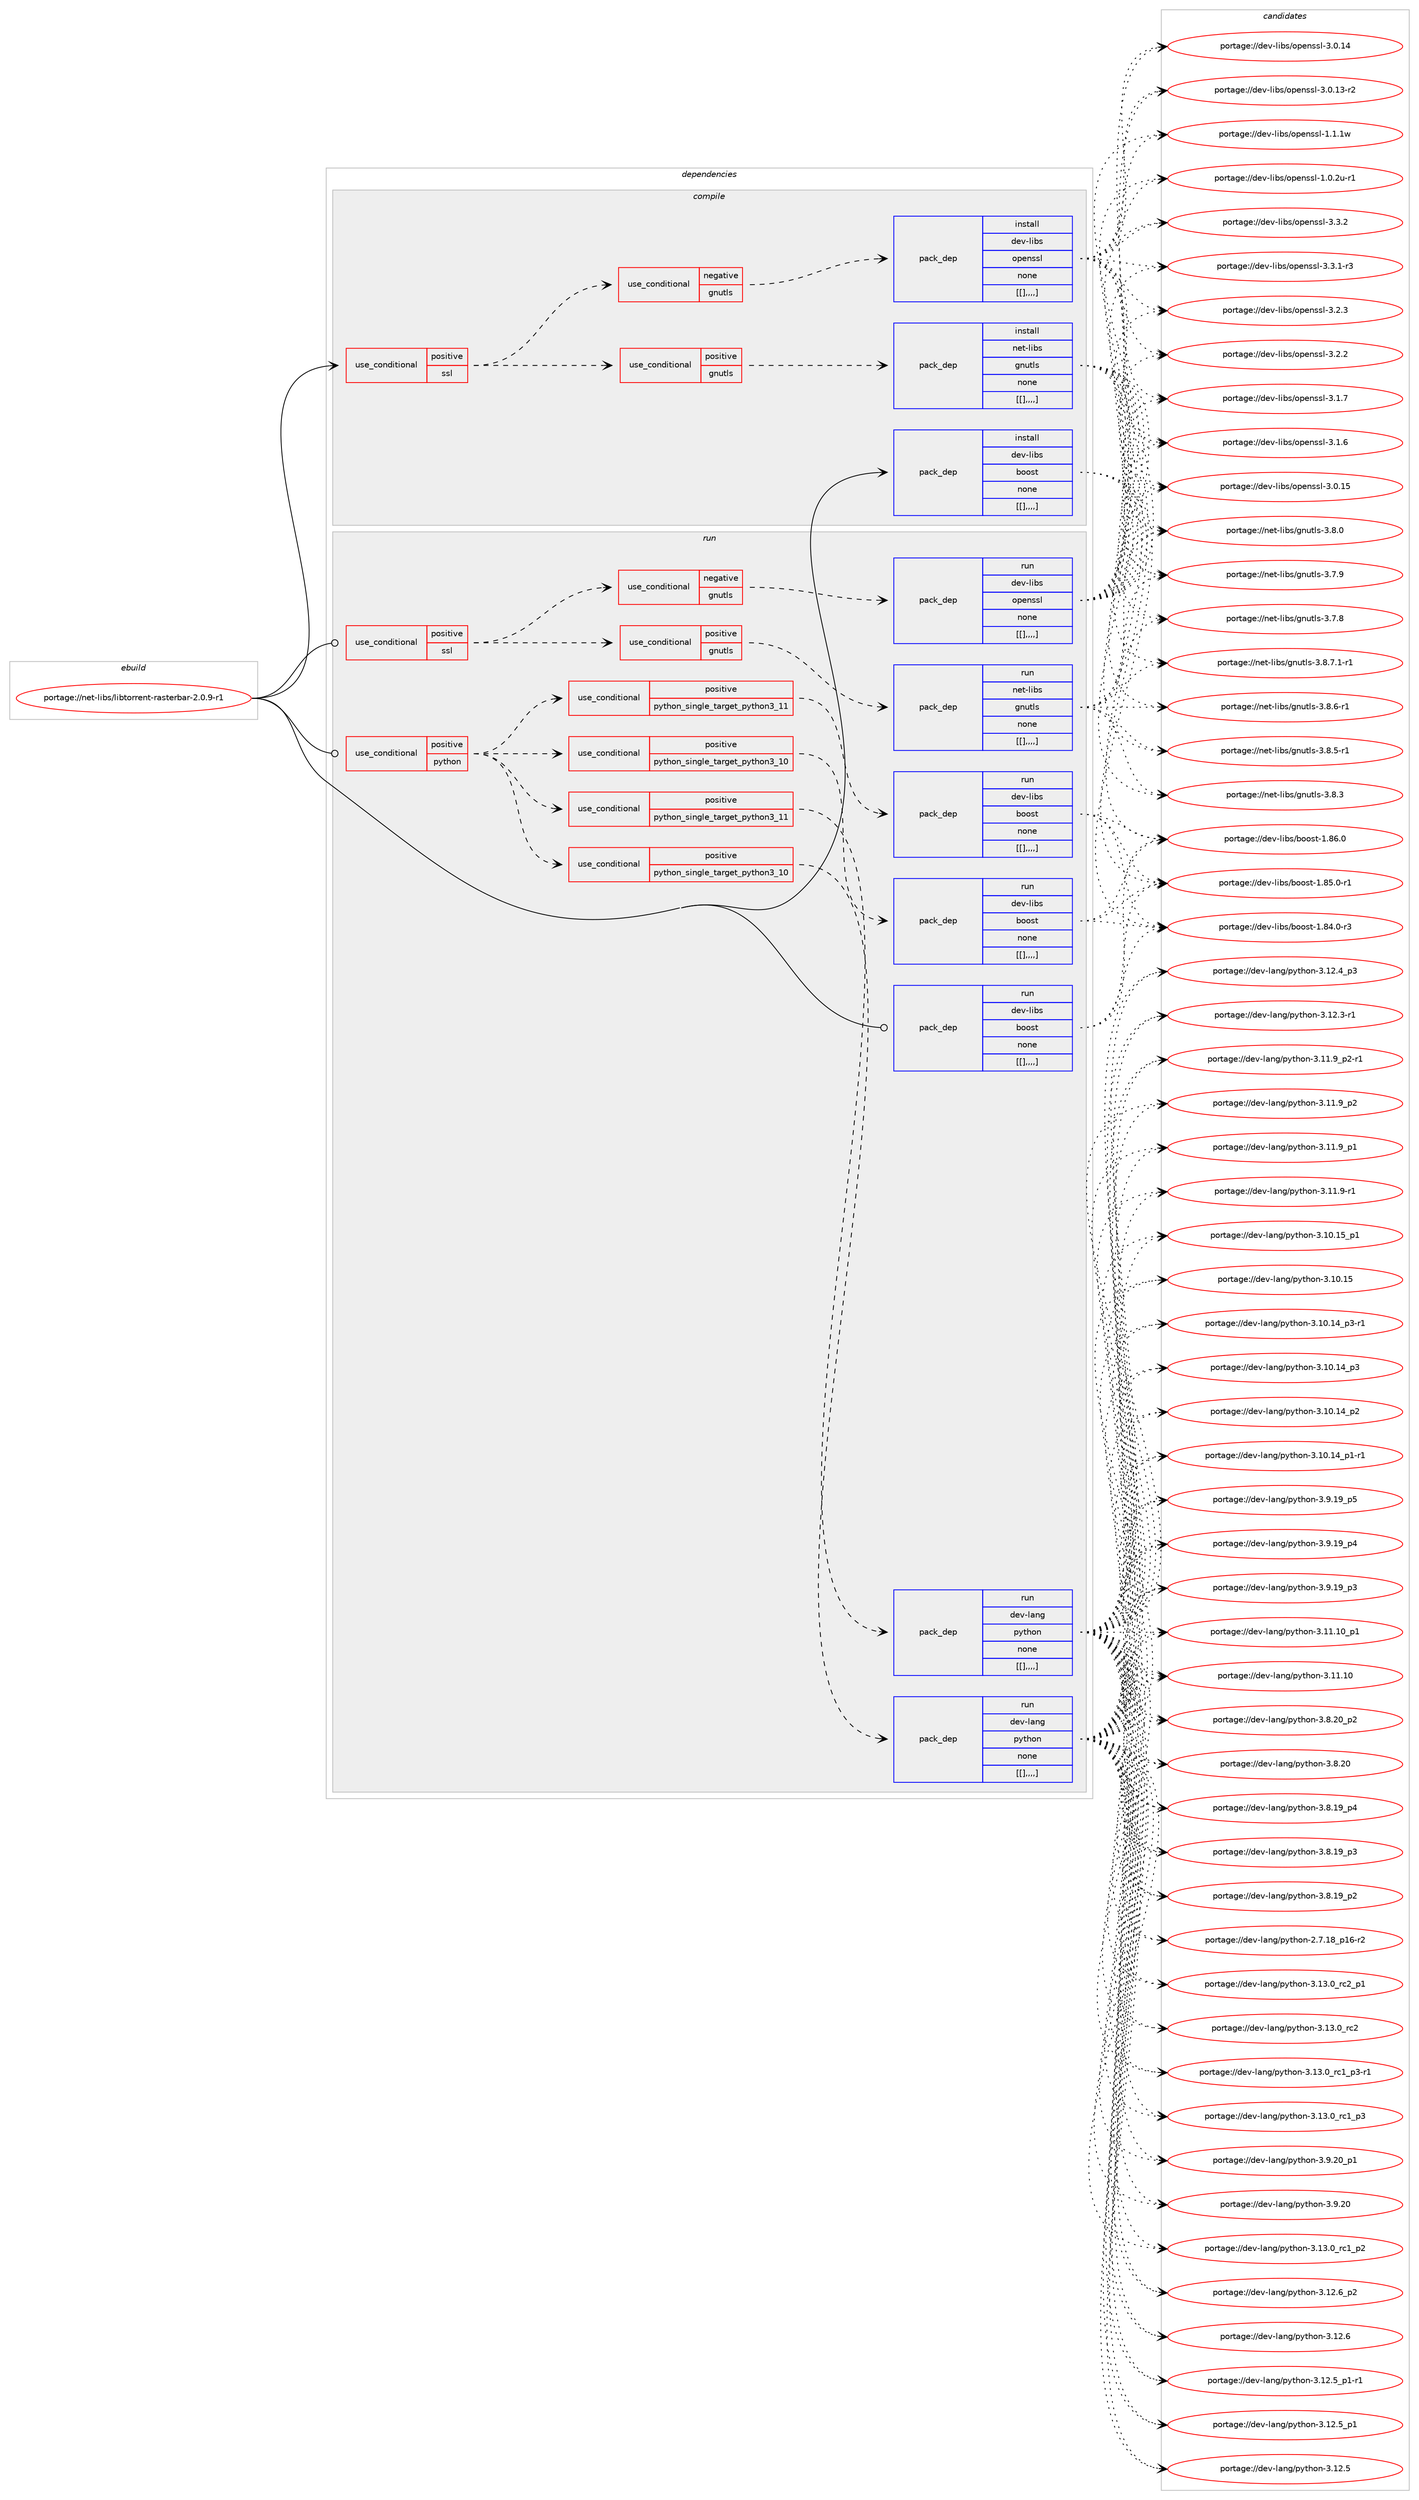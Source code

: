 digraph prolog {

# *************
# Graph options
# *************

newrank=true;
concentrate=true;
compound=true;
graph [rankdir=LR,fontname=Helvetica,fontsize=10,ranksep=1.5];#, ranksep=2.5, nodesep=0.2];
edge  [arrowhead=vee];
node  [fontname=Helvetica,fontsize=10];

# **********
# The ebuild
# **********

subgraph cluster_leftcol {
color=gray;
label=<<i>ebuild</i>>;
id [label="portage://net-libs/libtorrent-rasterbar-2.0.9-r1", color=red, width=4, href="../net-libs/libtorrent-rasterbar-2.0.9-r1.svg"];
}

# ****************
# The dependencies
# ****************

subgraph cluster_midcol {
color=gray;
label=<<i>dependencies</i>>;
subgraph cluster_compile {
fillcolor="#eeeeee";
style=filled;
label=<<i>compile</i>>;
subgraph cond98339 {
dependency372311 [label=<<TABLE BORDER="0" CELLBORDER="1" CELLSPACING="0" CELLPADDING="4"><TR><TD ROWSPAN="3" CELLPADDING="10">use_conditional</TD></TR><TR><TD>positive</TD></TR><TR><TD>ssl</TD></TR></TABLE>>, shape=none, color=red];
subgraph cond98340 {
dependency372312 [label=<<TABLE BORDER="0" CELLBORDER="1" CELLSPACING="0" CELLPADDING="4"><TR><TD ROWSPAN="3" CELLPADDING="10">use_conditional</TD></TR><TR><TD>positive</TD></TR><TR><TD>gnutls</TD></TR></TABLE>>, shape=none, color=red];
subgraph pack271273 {
dependency372313 [label=<<TABLE BORDER="0" CELLBORDER="1" CELLSPACING="0" CELLPADDING="4" WIDTH="220"><TR><TD ROWSPAN="6" CELLPADDING="30">pack_dep</TD></TR><TR><TD WIDTH="110">install</TD></TR><TR><TD>net-libs</TD></TR><TR><TD>gnutls</TD></TR><TR><TD>none</TD></TR><TR><TD>[[],,,,]</TD></TR></TABLE>>, shape=none, color=blue];
}
dependency372312:e -> dependency372313:w [weight=20,style="dashed",arrowhead="vee"];
}
dependency372311:e -> dependency372312:w [weight=20,style="dashed",arrowhead="vee"];
subgraph cond98341 {
dependency372314 [label=<<TABLE BORDER="0" CELLBORDER="1" CELLSPACING="0" CELLPADDING="4"><TR><TD ROWSPAN="3" CELLPADDING="10">use_conditional</TD></TR><TR><TD>negative</TD></TR><TR><TD>gnutls</TD></TR></TABLE>>, shape=none, color=red];
subgraph pack271274 {
dependency372315 [label=<<TABLE BORDER="0" CELLBORDER="1" CELLSPACING="0" CELLPADDING="4" WIDTH="220"><TR><TD ROWSPAN="6" CELLPADDING="30">pack_dep</TD></TR><TR><TD WIDTH="110">install</TD></TR><TR><TD>dev-libs</TD></TR><TR><TD>openssl</TD></TR><TR><TD>none</TD></TR><TR><TD>[[],,,,]</TD></TR></TABLE>>, shape=none, color=blue];
}
dependency372314:e -> dependency372315:w [weight=20,style="dashed",arrowhead="vee"];
}
dependency372311:e -> dependency372314:w [weight=20,style="dashed",arrowhead="vee"];
}
id:e -> dependency372311:w [weight=20,style="solid",arrowhead="vee"];
subgraph pack271275 {
dependency372316 [label=<<TABLE BORDER="0" CELLBORDER="1" CELLSPACING="0" CELLPADDING="4" WIDTH="220"><TR><TD ROWSPAN="6" CELLPADDING="30">pack_dep</TD></TR><TR><TD WIDTH="110">install</TD></TR><TR><TD>dev-libs</TD></TR><TR><TD>boost</TD></TR><TR><TD>none</TD></TR><TR><TD>[[],,,,]</TD></TR></TABLE>>, shape=none, color=blue];
}
id:e -> dependency372316:w [weight=20,style="solid",arrowhead="vee"];
}
subgraph cluster_compileandrun {
fillcolor="#eeeeee";
style=filled;
label=<<i>compile and run</i>>;
}
subgraph cluster_run {
fillcolor="#eeeeee";
style=filled;
label=<<i>run</i>>;
subgraph cond98342 {
dependency372317 [label=<<TABLE BORDER="0" CELLBORDER="1" CELLSPACING="0" CELLPADDING="4"><TR><TD ROWSPAN="3" CELLPADDING="10">use_conditional</TD></TR><TR><TD>positive</TD></TR><TR><TD>python</TD></TR></TABLE>>, shape=none, color=red];
subgraph cond98343 {
dependency372318 [label=<<TABLE BORDER="0" CELLBORDER="1" CELLSPACING="0" CELLPADDING="4"><TR><TD ROWSPAN="3" CELLPADDING="10">use_conditional</TD></TR><TR><TD>positive</TD></TR><TR><TD>python_single_target_python3_10</TD></TR></TABLE>>, shape=none, color=red];
subgraph pack271276 {
dependency372319 [label=<<TABLE BORDER="0" CELLBORDER="1" CELLSPACING="0" CELLPADDING="4" WIDTH="220"><TR><TD ROWSPAN="6" CELLPADDING="30">pack_dep</TD></TR><TR><TD WIDTH="110">run</TD></TR><TR><TD>dev-lang</TD></TR><TR><TD>python</TD></TR><TR><TD>none</TD></TR><TR><TD>[[],,,,]</TD></TR></TABLE>>, shape=none, color=blue];
}
dependency372318:e -> dependency372319:w [weight=20,style="dashed",arrowhead="vee"];
}
dependency372317:e -> dependency372318:w [weight=20,style="dashed",arrowhead="vee"];
subgraph cond98344 {
dependency372320 [label=<<TABLE BORDER="0" CELLBORDER="1" CELLSPACING="0" CELLPADDING="4"><TR><TD ROWSPAN="3" CELLPADDING="10">use_conditional</TD></TR><TR><TD>positive</TD></TR><TR><TD>python_single_target_python3_11</TD></TR></TABLE>>, shape=none, color=red];
subgraph pack271277 {
dependency372321 [label=<<TABLE BORDER="0" CELLBORDER="1" CELLSPACING="0" CELLPADDING="4" WIDTH="220"><TR><TD ROWSPAN="6" CELLPADDING="30">pack_dep</TD></TR><TR><TD WIDTH="110">run</TD></TR><TR><TD>dev-lang</TD></TR><TR><TD>python</TD></TR><TR><TD>none</TD></TR><TR><TD>[[],,,,]</TD></TR></TABLE>>, shape=none, color=blue];
}
dependency372320:e -> dependency372321:w [weight=20,style="dashed",arrowhead="vee"];
}
dependency372317:e -> dependency372320:w [weight=20,style="dashed",arrowhead="vee"];
subgraph cond98345 {
dependency372322 [label=<<TABLE BORDER="0" CELLBORDER="1" CELLSPACING="0" CELLPADDING="4"><TR><TD ROWSPAN="3" CELLPADDING="10">use_conditional</TD></TR><TR><TD>positive</TD></TR><TR><TD>python_single_target_python3_10</TD></TR></TABLE>>, shape=none, color=red];
subgraph pack271278 {
dependency372323 [label=<<TABLE BORDER="0" CELLBORDER="1" CELLSPACING="0" CELLPADDING="4" WIDTH="220"><TR><TD ROWSPAN="6" CELLPADDING="30">pack_dep</TD></TR><TR><TD WIDTH="110">run</TD></TR><TR><TD>dev-libs</TD></TR><TR><TD>boost</TD></TR><TR><TD>none</TD></TR><TR><TD>[[],,,,]</TD></TR></TABLE>>, shape=none, color=blue];
}
dependency372322:e -> dependency372323:w [weight=20,style="dashed",arrowhead="vee"];
}
dependency372317:e -> dependency372322:w [weight=20,style="dashed",arrowhead="vee"];
subgraph cond98346 {
dependency372324 [label=<<TABLE BORDER="0" CELLBORDER="1" CELLSPACING="0" CELLPADDING="4"><TR><TD ROWSPAN="3" CELLPADDING="10">use_conditional</TD></TR><TR><TD>positive</TD></TR><TR><TD>python_single_target_python3_11</TD></TR></TABLE>>, shape=none, color=red];
subgraph pack271279 {
dependency372325 [label=<<TABLE BORDER="0" CELLBORDER="1" CELLSPACING="0" CELLPADDING="4" WIDTH="220"><TR><TD ROWSPAN="6" CELLPADDING="30">pack_dep</TD></TR><TR><TD WIDTH="110">run</TD></TR><TR><TD>dev-libs</TD></TR><TR><TD>boost</TD></TR><TR><TD>none</TD></TR><TR><TD>[[],,,,]</TD></TR></TABLE>>, shape=none, color=blue];
}
dependency372324:e -> dependency372325:w [weight=20,style="dashed",arrowhead="vee"];
}
dependency372317:e -> dependency372324:w [weight=20,style="dashed",arrowhead="vee"];
}
id:e -> dependency372317:w [weight=20,style="solid",arrowhead="odot"];
subgraph cond98347 {
dependency372326 [label=<<TABLE BORDER="0" CELLBORDER="1" CELLSPACING="0" CELLPADDING="4"><TR><TD ROWSPAN="3" CELLPADDING="10">use_conditional</TD></TR><TR><TD>positive</TD></TR><TR><TD>ssl</TD></TR></TABLE>>, shape=none, color=red];
subgraph cond98348 {
dependency372327 [label=<<TABLE BORDER="0" CELLBORDER="1" CELLSPACING="0" CELLPADDING="4"><TR><TD ROWSPAN="3" CELLPADDING="10">use_conditional</TD></TR><TR><TD>positive</TD></TR><TR><TD>gnutls</TD></TR></TABLE>>, shape=none, color=red];
subgraph pack271280 {
dependency372328 [label=<<TABLE BORDER="0" CELLBORDER="1" CELLSPACING="0" CELLPADDING="4" WIDTH="220"><TR><TD ROWSPAN="6" CELLPADDING="30">pack_dep</TD></TR><TR><TD WIDTH="110">run</TD></TR><TR><TD>net-libs</TD></TR><TR><TD>gnutls</TD></TR><TR><TD>none</TD></TR><TR><TD>[[],,,,]</TD></TR></TABLE>>, shape=none, color=blue];
}
dependency372327:e -> dependency372328:w [weight=20,style="dashed",arrowhead="vee"];
}
dependency372326:e -> dependency372327:w [weight=20,style="dashed",arrowhead="vee"];
subgraph cond98349 {
dependency372329 [label=<<TABLE BORDER="0" CELLBORDER="1" CELLSPACING="0" CELLPADDING="4"><TR><TD ROWSPAN="3" CELLPADDING="10">use_conditional</TD></TR><TR><TD>negative</TD></TR><TR><TD>gnutls</TD></TR></TABLE>>, shape=none, color=red];
subgraph pack271281 {
dependency372330 [label=<<TABLE BORDER="0" CELLBORDER="1" CELLSPACING="0" CELLPADDING="4" WIDTH="220"><TR><TD ROWSPAN="6" CELLPADDING="30">pack_dep</TD></TR><TR><TD WIDTH="110">run</TD></TR><TR><TD>dev-libs</TD></TR><TR><TD>openssl</TD></TR><TR><TD>none</TD></TR><TR><TD>[[],,,,]</TD></TR></TABLE>>, shape=none, color=blue];
}
dependency372329:e -> dependency372330:w [weight=20,style="dashed",arrowhead="vee"];
}
dependency372326:e -> dependency372329:w [weight=20,style="dashed",arrowhead="vee"];
}
id:e -> dependency372326:w [weight=20,style="solid",arrowhead="odot"];
subgraph pack271282 {
dependency372331 [label=<<TABLE BORDER="0" CELLBORDER="1" CELLSPACING="0" CELLPADDING="4" WIDTH="220"><TR><TD ROWSPAN="6" CELLPADDING="30">pack_dep</TD></TR><TR><TD WIDTH="110">run</TD></TR><TR><TD>dev-libs</TD></TR><TR><TD>boost</TD></TR><TR><TD>none</TD></TR><TR><TD>[[],,,,]</TD></TR></TABLE>>, shape=none, color=blue];
}
id:e -> dependency372331:w [weight=20,style="solid",arrowhead="odot"];
}
}

# **************
# The candidates
# **************

subgraph cluster_choices {
rank=same;
color=gray;
label=<<i>candidates</i>>;

subgraph choice271273 {
color=black;
nodesep=1;
choice11010111645108105981154710311011711610811545514656465546494511449 [label="portage://net-libs/gnutls-3.8.7.1-r1", color=red, width=4,href="../net-libs/gnutls-3.8.7.1-r1.svg"];
choice1101011164510810598115471031101171161081154551465646544511449 [label="portage://net-libs/gnutls-3.8.6-r1", color=red, width=4,href="../net-libs/gnutls-3.8.6-r1.svg"];
choice1101011164510810598115471031101171161081154551465646534511449 [label="portage://net-libs/gnutls-3.8.5-r1", color=red, width=4,href="../net-libs/gnutls-3.8.5-r1.svg"];
choice110101116451081059811547103110117116108115455146564651 [label="portage://net-libs/gnutls-3.8.3", color=red, width=4,href="../net-libs/gnutls-3.8.3.svg"];
choice110101116451081059811547103110117116108115455146564648 [label="portage://net-libs/gnutls-3.8.0", color=red, width=4,href="../net-libs/gnutls-3.8.0.svg"];
choice110101116451081059811547103110117116108115455146554657 [label="portage://net-libs/gnutls-3.7.9", color=red, width=4,href="../net-libs/gnutls-3.7.9.svg"];
choice110101116451081059811547103110117116108115455146554656 [label="portage://net-libs/gnutls-3.7.8", color=red, width=4,href="../net-libs/gnutls-3.7.8.svg"];
dependency372313:e -> choice11010111645108105981154710311011711610811545514656465546494511449:w [style=dotted,weight="100"];
dependency372313:e -> choice1101011164510810598115471031101171161081154551465646544511449:w [style=dotted,weight="100"];
dependency372313:e -> choice1101011164510810598115471031101171161081154551465646534511449:w [style=dotted,weight="100"];
dependency372313:e -> choice110101116451081059811547103110117116108115455146564651:w [style=dotted,weight="100"];
dependency372313:e -> choice110101116451081059811547103110117116108115455146564648:w [style=dotted,weight="100"];
dependency372313:e -> choice110101116451081059811547103110117116108115455146554657:w [style=dotted,weight="100"];
dependency372313:e -> choice110101116451081059811547103110117116108115455146554656:w [style=dotted,weight="100"];
}
subgraph choice271274 {
color=black;
nodesep=1;
choice100101118451081059811547111112101110115115108455146514650 [label="portage://dev-libs/openssl-3.3.2", color=red, width=4,href="../dev-libs/openssl-3.3.2.svg"];
choice1001011184510810598115471111121011101151151084551465146494511451 [label="portage://dev-libs/openssl-3.3.1-r3", color=red, width=4,href="../dev-libs/openssl-3.3.1-r3.svg"];
choice100101118451081059811547111112101110115115108455146504651 [label="portage://dev-libs/openssl-3.2.3", color=red, width=4,href="../dev-libs/openssl-3.2.3.svg"];
choice100101118451081059811547111112101110115115108455146504650 [label="portage://dev-libs/openssl-3.2.2", color=red, width=4,href="../dev-libs/openssl-3.2.2.svg"];
choice100101118451081059811547111112101110115115108455146494655 [label="portage://dev-libs/openssl-3.1.7", color=red, width=4,href="../dev-libs/openssl-3.1.7.svg"];
choice100101118451081059811547111112101110115115108455146494654 [label="portage://dev-libs/openssl-3.1.6", color=red, width=4,href="../dev-libs/openssl-3.1.6.svg"];
choice10010111845108105981154711111210111011511510845514648464953 [label="portage://dev-libs/openssl-3.0.15", color=red, width=4,href="../dev-libs/openssl-3.0.15.svg"];
choice10010111845108105981154711111210111011511510845514648464952 [label="portage://dev-libs/openssl-3.0.14", color=red, width=4,href="../dev-libs/openssl-3.0.14.svg"];
choice100101118451081059811547111112101110115115108455146484649514511450 [label="portage://dev-libs/openssl-3.0.13-r2", color=red, width=4,href="../dev-libs/openssl-3.0.13-r2.svg"];
choice100101118451081059811547111112101110115115108454946494649119 [label="portage://dev-libs/openssl-1.1.1w", color=red, width=4,href="../dev-libs/openssl-1.1.1w.svg"];
choice1001011184510810598115471111121011101151151084549464846501174511449 [label="portage://dev-libs/openssl-1.0.2u-r1", color=red, width=4,href="../dev-libs/openssl-1.0.2u-r1.svg"];
dependency372315:e -> choice100101118451081059811547111112101110115115108455146514650:w [style=dotted,weight="100"];
dependency372315:e -> choice1001011184510810598115471111121011101151151084551465146494511451:w [style=dotted,weight="100"];
dependency372315:e -> choice100101118451081059811547111112101110115115108455146504651:w [style=dotted,weight="100"];
dependency372315:e -> choice100101118451081059811547111112101110115115108455146504650:w [style=dotted,weight="100"];
dependency372315:e -> choice100101118451081059811547111112101110115115108455146494655:w [style=dotted,weight="100"];
dependency372315:e -> choice100101118451081059811547111112101110115115108455146494654:w [style=dotted,weight="100"];
dependency372315:e -> choice10010111845108105981154711111210111011511510845514648464953:w [style=dotted,weight="100"];
dependency372315:e -> choice10010111845108105981154711111210111011511510845514648464952:w [style=dotted,weight="100"];
dependency372315:e -> choice100101118451081059811547111112101110115115108455146484649514511450:w [style=dotted,weight="100"];
dependency372315:e -> choice100101118451081059811547111112101110115115108454946494649119:w [style=dotted,weight="100"];
dependency372315:e -> choice1001011184510810598115471111121011101151151084549464846501174511449:w [style=dotted,weight="100"];
}
subgraph choice271275 {
color=black;
nodesep=1;
choice1001011184510810598115479811111111511645494656544648 [label="portage://dev-libs/boost-1.86.0", color=red, width=4,href="../dev-libs/boost-1.86.0.svg"];
choice10010111845108105981154798111111115116454946565346484511449 [label="portage://dev-libs/boost-1.85.0-r1", color=red, width=4,href="../dev-libs/boost-1.85.0-r1.svg"];
choice10010111845108105981154798111111115116454946565246484511451 [label="portage://dev-libs/boost-1.84.0-r3", color=red, width=4,href="../dev-libs/boost-1.84.0-r3.svg"];
dependency372316:e -> choice1001011184510810598115479811111111511645494656544648:w [style=dotted,weight="100"];
dependency372316:e -> choice10010111845108105981154798111111115116454946565346484511449:w [style=dotted,weight="100"];
dependency372316:e -> choice10010111845108105981154798111111115116454946565246484511451:w [style=dotted,weight="100"];
}
subgraph choice271276 {
color=black;
nodesep=1;
choice100101118451089711010347112121116104111110455146495146489511499509511249 [label="portage://dev-lang/python-3.13.0_rc2_p1", color=red, width=4,href="../dev-lang/python-3.13.0_rc2_p1.svg"];
choice10010111845108971101034711212111610411111045514649514648951149950 [label="portage://dev-lang/python-3.13.0_rc2", color=red, width=4,href="../dev-lang/python-3.13.0_rc2.svg"];
choice1001011184510897110103471121211161041111104551464951464895114994995112514511449 [label="portage://dev-lang/python-3.13.0_rc1_p3-r1", color=red, width=4,href="../dev-lang/python-3.13.0_rc1_p3-r1.svg"];
choice100101118451089711010347112121116104111110455146495146489511499499511251 [label="portage://dev-lang/python-3.13.0_rc1_p3", color=red, width=4,href="../dev-lang/python-3.13.0_rc1_p3.svg"];
choice100101118451089711010347112121116104111110455146495146489511499499511250 [label="portage://dev-lang/python-3.13.0_rc1_p2", color=red, width=4,href="../dev-lang/python-3.13.0_rc1_p2.svg"];
choice100101118451089711010347112121116104111110455146495046549511250 [label="portage://dev-lang/python-3.12.6_p2", color=red, width=4,href="../dev-lang/python-3.12.6_p2.svg"];
choice10010111845108971101034711212111610411111045514649504654 [label="portage://dev-lang/python-3.12.6", color=red, width=4,href="../dev-lang/python-3.12.6.svg"];
choice1001011184510897110103471121211161041111104551464950465395112494511449 [label="portage://dev-lang/python-3.12.5_p1-r1", color=red, width=4,href="../dev-lang/python-3.12.5_p1-r1.svg"];
choice100101118451089711010347112121116104111110455146495046539511249 [label="portage://dev-lang/python-3.12.5_p1", color=red, width=4,href="../dev-lang/python-3.12.5_p1.svg"];
choice10010111845108971101034711212111610411111045514649504653 [label="portage://dev-lang/python-3.12.5", color=red, width=4,href="../dev-lang/python-3.12.5.svg"];
choice100101118451089711010347112121116104111110455146495046529511251 [label="portage://dev-lang/python-3.12.4_p3", color=red, width=4,href="../dev-lang/python-3.12.4_p3.svg"];
choice100101118451089711010347112121116104111110455146495046514511449 [label="portage://dev-lang/python-3.12.3-r1", color=red, width=4,href="../dev-lang/python-3.12.3-r1.svg"];
choice10010111845108971101034711212111610411111045514649494649489511249 [label="portage://dev-lang/python-3.11.10_p1", color=red, width=4,href="../dev-lang/python-3.11.10_p1.svg"];
choice1001011184510897110103471121211161041111104551464949464948 [label="portage://dev-lang/python-3.11.10", color=red, width=4,href="../dev-lang/python-3.11.10.svg"];
choice1001011184510897110103471121211161041111104551464949465795112504511449 [label="portage://dev-lang/python-3.11.9_p2-r1", color=red, width=4,href="../dev-lang/python-3.11.9_p2-r1.svg"];
choice100101118451089711010347112121116104111110455146494946579511250 [label="portage://dev-lang/python-3.11.9_p2", color=red, width=4,href="../dev-lang/python-3.11.9_p2.svg"];
choice100101118451089711010347112121116104111110455146494946579511249 [label="portage://dev-lang/python-3.11.9_p1", color=red, width=4,href="../dev-lang/python-3.11.9_p1.svg"];
choice100101118451089711010347112121116104111110455146494946574511449 [label="portage://dev-lang/python-3.11.9-r1", color=red, width=4,href="../dev-lang/python-3.11.9-r1.svg"];
choice10010111845108971101034711212111610411111045514649484649539511249 [label="portage://dev-lang/python-3.10.15_p1", color=red, width=4,href="../dev-lang/python-3.10.15_p1.svg"];
choice1001011184510897110103471121211161041111104551464948464953 [label="portage://dev-lang/python-3.10.15", color=red, width=4,href="../dev-lang/python-3.10.15.svg"];
choice100101118451089711010347112121116104111110455146494846495295112514511449 [label="portage://dev-lang/python-3.10.14_p3-r1", color=red, width=4,href="../dev-lang/python-3.10.14_p3-r1.svg"];
choice10010111845108971101034711212111610411111045514649484649529511251 [label="portage://dev-lang/python-3.10.14_p3", color=red, width=4,href="../dev-lang/python-3.10.14_p3.svg"];
choice10010111845108971101034711212111610411111045514649484649529511250 [label="portage://dev-lang/python-3.10.14_p2", color=red, width=4,href="../dev-lang/python-3.10.14_p2.svg"];
choice100101118451089711010347112121116104111110455146494846495295112494511449 [label="portage://dev-lang/python-3.10.14_p1-r1", color=red, width=4,href="../dev-lang/python-3.10.14_p1-r1.svg"];
choice100101118451089711010347112121116104111110455146574650489511249 [label="portage://dev-lang/python-3.9.20_p1", color=red, width=4,href="../dev-lang/python-3.9.20_p1.svg"];
choice10010111845108971101034711212111610411111045514657465048 [label="portage://dev-lang/python-3.9.20", color=red, width=4,href="../dev-lang/python-3.9.20.svg"];
choice100101118451089711010347112121116104111110455146574649579511253 [label="portage://dev-lang/python-3.9.19_p5", color=red, width=4,href="../dev-lang/python-3.9.19_p5.svg"];
choice100101118451089711010347112121116104111110455146574649579511252 [label="portage://dev-lang/python-3.9.19_p4", color=red, width=4,href="../dev-lang/python-3.9.19_p4.svg"];
choice100101118451089711010347112121116104111110455146574649579511251 [label="portage://dev-lang/python-3.9.19_p3", color=red, width=4,href="../dev-lang/python-3.9.19_p3.svg"];
choice100101118451089711010347112121116104111110455146564650489511250 [label="portage://dev-lang/python-3.8.20_p2", color=red, width=4,href="../dev-lang/python-3.8.20_p2.svg"];
choice10010111845108971101034711212111610411111045514656465048 [label="portage://dev-lang/python-3.8.20", color=red, width=4,href="../dev-lang/python-3.8.20.svg"];
choice100101118451089711010347112121116104111110455146564649579511252 [label="portage://dev-lang/python-3.8.19_p4", color=red, width=4,href="../dev-lang/python-3.8.19_p4.svg"];
choice100101118451089711010347112121116104111110455146564649579511251 [label="portage://dev-lang/python-3.8.19_p3", color=red, width=4,href="../dev-lang/python-3.8.19_p3.svg"];
choice100101118451089711010347112121116104111110455146564649579511250 [label="portage://dev-lang/python-3.8.19_p2", color=red, width=4,href="../dev-lang/python-3.8.19_p2.svg"];
choice100101118451089711010347112121116104111110455046554649569511249544511450 [label="portage://dev-lang/python-2.7.18_p16-r2", color=red, width=4,href="../dev-lang/python-2.7.18_p16-r2.svg"];
dependency372319:e -> choice100101118451089711010347112121116104111110455146495146489511499509511249:w [style=dotted,weight="100"];
dependency372319:e -> choice10010111845108971101034711212111610411111045514649514648951149950:w [style=dotted,weight="100"];
dependency372319:e -> choice1001011184510897110103471121211161041111104551464951464895114994995112514511449:w [style=dotted,weight="100"];
dependency372319:e -> choice100101118451089711010347112121116104111110455146495146489511499499511251:w [style=dotted,weight="100"];
dependency372319:e -> choice100101118451089711010347112121116104111110455146495146489511499499511250:w [style=dotted,weight="100"];
dependency372319:e -> choice100101118451089711010347112121116104111110455146495046549511250:w [style=dotted,weight="100"];
dependency372319:e -> choice10010111845108971101034711212111610411111045514649504654:w [style=dotted,weight="100"];
dependency372319:e -> choice1001011184510897110103471121211161041111104551464950465395112494511449:w [style=dotted,weight="100"];
dependency372319:e -> choice100101118451089711010347112121116104111110455146495046539511249:w [style=dotted,weight="100"];
dependency372319:e -> choice10010111845108971101034711212111610411111045514649504653:w [style=dotted,weight="100"];
dependency372319:e -> choice100101118451089711010347112121116104111110455146495046529511251:w [style=dotted,weight="100"];
dependency372319:e -> choice100101118451089711010347112121116104111110455146495046514511449:w [style=dotted,weight="100"];
dependency372319:e -> choice10010111845108971101034711212111610411111045514649494649489511249:w [style=dotted,weight="100"];
dependency372319:e -> choice1001011184510897110103471121211161041111104551464949464948:w [style=dotted,weight="100"];
dependency372319:e -> choice1001011184510897110103471121211161041111104551464949465795112504511449:w [style=dotted,weight="100"];
dependency372319:e -> choice100101118451089711010347112121116104111110455146494946579511250:w [style=dotted,weight="100"];
dependency372319:e -> choice100101118451089711010347112121116104111110455146494946579511249:w [style=dotted,weight="100"];
dependency372319:e -> choice100101118451089711010347112121116104111110455146494946574511449:w [style=dotted,weight="100"];
dependency372319:e -> choice10010111845108971101034711212111610411111045514649484649539511249:w [style=dotted,weight="100"];
dependency372319:e -> choice1001011184510897110103471121211161041111104551464948464953:w [style=dotted,weight="100"];
dependency372319:e -> choice100101118451089711010347112121116104111110455146494846495295112514511449:w [style=dotted,weight="100"];
dependency372319:e -> choice10010111845108971101034711212111610411111045514649484649529511251:w [style=dotted,weight="100"];
dependency372319:e -> choice10010111845108971101034711212111610411111045514649484649529511250:w [style=dotted,weight="100"];
dependency372319:e -> choice100101118451089711010347112121116104111110455146494846495295112494511449:w [style=dotted,weight="100"];
dependency372319:e -> choice100101118451089711010347112121116104111110455146574650489511249:w [style=dotted,weight="100"];
dependency372319:e -> choice10010111845108971101034711212111610411111045514657465048:w [style=dotted,weight="100"];
dependency372319:e -> choice100101118451089711010347112121116104111110455146574649579511253:w [style=dotted,weight="100"];
dependency372319:e -> choice100101118451089711010347112121116104111110455146574649579511252:w [style=dotted,weight="100"];
dependency372319:e -> choice100101118451089711010347112121116104111110455146574649579511251:w [style=dotted,weight="100"];
dependency372319:e -> choice100101118451089711010347112121116104111110455146564650489511250:w [style=dotted,weight="100"];
dependency372319:e -> choice10010111845108971101034711212111610411111045514656465048:w [style=dotted,weight="100"];
dependency372319:e -> choice100101118451089711010347112121116104111110455146564649579511252:w [style=dotted,weight="100"];
dependency372319:e -> choice100101118451089711010347112121116104111110455146564649579511251:w [style=dotted,weight="100"];
dependency372319:e -> choice100101118451089711010347112121116104111110455146564649579511250:w [style=dotted,weight="100"];
dependency372319:e -> choice100101118451089711010347112121116104111110455046554649569511249544511450:w [style=dotted,weight="100"];
}
subgraph choice271277 {
color=black;
nodesep=1;
choice100101118451089711010347112121116104111110455146495146489511499509511249 [label="portage://dev-lang/python-3.13.0_rc2_p1", color=red, width=4,href="../dev-lang/python-3.13.0_rc2_p1.svg"];
choice10010111845108971101034711212111610411111045514649514648951149950 [label="portage://dev-lang/python-3.13.0_rc2", color=red, width=4,href="../dev-lang/python-3.13.0_rc2.svg"];
choice1001011184510897110103471121211161041111104551464951464895114994995112514511449 [label="portage://dev-lang/python-3.13.0_rc1_p3-r1", color=red, width=4,href="../dev-lang/python-3.13.0_rc1_p3-r1.svg"];
choice100101118451089711010347112121116104111110455146495146489511499499511251 [label="portage://dev-lang/python-3.13.0_rc1_p3", color=red, width=4,href="../dev-lang/python-3.13.0_rc1_p3.svg"];
choice100101118451089711010347112121116104111110455146495146489511499499511250 [label="portage://dev-lang/python-3.13.0_rc1_p2", color=red, width=4,href="../dev-lang/python-3.13.0_rc1_p2.svg"];
choice100101118451089711010347112121116104111110455146495046549511250 [label="portage://dev-lang/python-3.12.6_p2", color=red, width=4,href="../dev-lang/python-3.12.6_p2.svg"];
choice10010111845108971101034711212111610411111045514649504654 [label="portage://dev-lang/python-3.12.6", color=red, width=4,href="../dev-lang/python-3.12.6.svg"];
choice1001011184510897110103471121211161041111104551464950465395112494511449 [label="portage://dev-lang/python-3.12.5_p1-r1", color=red, width=4,href="../dev-lang/python-3.12.5_p1-r1.svg"];
choice100101118451089711010347112121116104111110455146495046539511249 [label="portage://dev-lang/python-3.12.5_p1", color=red, width=4,href="../dev-lang/python-3.12.5_p1.svg"];
choice10010111845108971101034711212111610411111045514649504653 [label="portage://dev-lang/python-3.12.5", color=red, width=4,href="../dev-lang/python-3.12.5.svg"];
choice100101118451089711010347112121116104111110455146495046529511251 [label="portage://dev-lang/python-3.12.4_p3", color=red, width=4,href="../dev-lang/python-3.12.4_p3.svg"];
choice100101118451089711010347112121116104111110455146495046514511449 [label="portage://dev-lang/python-3.12.3-r1", color=red, width=4,href="../dev-lang/python-3.12.3-r1.svg"];
choice10010111845108971101034711212111610411111045514649494649489511249 [label="portage://dev-lang/python-3.11.10_p1", color=red, width=4,href="../dev-lang/python-3.11.10_p1.svg"];
choice1001011184510897110103471121211161041111104551464949464948 [label="portage://dev-lang/python-3.11.10", color=red, width=4,href="../dev-lang/python-3.11.10.svg"];
choice1001011184510897110103471121211161041111104551464949465795112504511449 [label="portage://dev-lang/python-3.11.9_p2-r1", color=red, width=4,href="../dev-lang/python-3.11.9_p2-r1.svg"];
choice100101118451089711010347112121116104111110455146494946579511250 [label="portage://dev-lang/python-3.11.9_p2", color=red, width=4,href="../dev-lang/python-3.11.9_p2.svg"];
choice100101118451089711010347112121116104111110455146494946579511249 [label="portage://dev-lang/python-3.11.9_p1", color=red, width=4,href="../dev-lang/python-3.11.9_p1.svg"];
choice100101118451089711010347112121116104111110455146494946574511449 [label="portage://dev-lang/python-3.11.9-r1", color=red, width=4,href="../dev-lang/python-3.11.9-r1.svg"];
choice10010111845108971101034711212111610411111045514649484649539511249 [label="portage://dev-lang/python-3.10.15_p1", color=red, width=4,href="../dev-lang/python-3.10.15_p1.svg"];
choice1001011184510897110103471121211161041111104551464948464953 [label="portage://dev-lang/python-3.10.15", color=red, width=4,href="../dev-lang/python-3.10.15.svg"];
choice100101118451089711010347112121116104111110455146494846495295112514511449 [label="portage://dev-lang/python-3.10.14_p3-r1", color=red, width=4,href="../dev-lang/python-3.10.14_p3-r1.svg"];
choice10010111845108971101034711212111610411111045514649484649529511251 [label="portage://dev-lang/python-3.10.14_p3", color=red, width=4,href="../dev-lang/python-3.10.14_p3.svg"];
choice10010111845108971101034711212111610411111045514649484649529511250 [label="portage://dev-lang/python-3.10.14_p2", color=red, width=4,href="../dev-lang/python-3.10.14_p2.svg"];
choice100101118451089711010347112121116104111110455146494846495295112494511449 [label="portage://dev-lang/python-3.10.14_p1-r1", color=red, width=4,href="../dev-lang/python-3.10.14_p1-r1.svg"];
choice100101118451089711010347112121116104111110455146574650489511249 [label="portage://dev-lang/python-3.9.20_p1", color=red, width=4,href="../dev-lang/python-3.9.20_p1.svg"];
choice10010111845108971101034711212111610411111045514657465048 [label="portage://dev-lang/python-3.9.20", color=red, width=4,href="../dev-lang/python-3.9.20.svg"];
choice100101118451089711010347112121116104111110455146574649579511253 [label="portage://dev-lang/python-3.9.19_p5", color=red, width=4,href="../dev-lang/python-3.9.19_p5.svg"];
choice100101118451089711010347112121116104111110455146574649579511252 [label="portage://dev-lang/python-3.9.19_p4", color=red, width=4,href="../dev-lang/python-3.9.19_p4.svg"];
choice100101118451089711010347112121116104111110455146574649579511251 [label="portage://dev-lang/python-3.9.19_p3", color=red, width=4,href="../dev-lang/python-3.9.19_p3.svg"];
choice100101118451089711010347112121116104111110455146564650489511250 [label="portage://dev-lang/python-3.8.20_p2", color=red, width=4,href="../dev-lang/python-3.8.20_p2.svg"];
choice10010111845108971101034711212111610411111045514656465048 [label="portage://dev-lang/python-3.8.20", color=red, width=4,href="../dev-lang/python-3.8.20.svg"];
choice100101118451089711010347112121116104111110455146564649579511252 [label="portage://dev-lang/python-3.8.19_p4", color=red, width=4,href="../dev-lang/python-3.8.19_p4.svg"];
choice100101118451089711010347112121116104111110455146564649579511251 [label="portage://dev-lang/python-3.8.19_p3", color=red, width=4,href="../dev-lang/python-3.8.19_p3.svg"];
choice100101118451089711010347112121116104111110455146564649579511250 [label="portage://dev-lang/python-3.8.19_p2", color=red, width=4,href="../dev-lang/python-3.8.19_p2.svg"];
choice100101118451089711010347112121116104111110455046554649569511249544511450 [label="portage://dev-lang/python-2.7.18_p16-r2", color=red, width=4,href="../dev-lang/python-2.7.18_p16-r2.svg"];
dependency372321:e -> choice100101118451089711010347112121116104111110455146495146489511499509511249:w [style=dotted,weight="100"];
dependency372321:e -> choice10010111845108971101034711212111610411111045514649514648951149950:w [style=dotted,weight="100"];
dependency372321:e -> choice1001011184510897110103471121211161041111104551464951464895114994995112514511449:w [style=dotted,weight="100"];
dependency372321:e -> choice100101118451089711010347112121116104111110455146495146489511499499511251:w [style=dotted,weight="100"];
dependency372321:e -> choice100101118451089711010347112121116104111110455146495146489511499499511250:w [style=dotted,weight="100"];
dependency372321:e -> choice100101118451089711010347112121116104111110455146495046549511250:w [style=dotted,weight="100"];
dependency372321:e -> choice10010111845108971101034711212111610411111045514649504654:w [style=dotted,weight="100"];
dependency372321:e -> choice1001011184510897110103471121211161041111104551464950465395112494511449:w [style=dotted,weight="100"];
dependency372321:e -> choice100101118451089711010347112121116104111110455146495046539511249:w [style=dotted,weight="100"];
dependency372321:e -> choice10010111845108971101034711212111610411111045514649504653:w [style=dotted,weight="100"];
dependency372321:e -> choice100101118451089711010347112121116104111110455146495046529511251:w [style=dotted,weight="100"];
dependency372321:e -> choice100101118451089711010347112121116104111110455146495046514511449:w [style=dotted,weight="100"];
dependency372321:e -> choice10010111845108971101034711212111610411111045514649494649489511249:w [style=dotted,weight="100"];
dependency372321:e -> choice1001011184510897110103471121211161041111104551464949464948:w [style=dotted,weight="100"];
dependency372321:e -> choice1001011184510897110103471121211161041111104551464949465795112504511449:w [style=dotted,weight="100"];
dependency372321:e -> choice100101118451089711010347112121116104111110455146494946579511250:w [style=dotted,weight="100"];
dependency372321:e -> choice100101118451089711010347112121116104111110455146494946579511249:w [style=dotted,weight="100"];
dependency372321:e -> choice100101118451089711010347112121116104111110455146494946574511449:w [style=dotted,weight="100"];
dependency372321:e -> choice10010111845108971101034711212111610411111045514649484649539511249:w [style=dotted,weight="100"];
dependency372321:e -> choice1001011184510897110103471121211161041111104551464948464953:w [style=dotted,weight="100"];
dependency372321:e -> choice100101118451089711010347112121116104111110455146494846495295112514511449:w [style=dotted,weight="100"];
dependency372321:e -> choice10010111845108971101034711212111610411111045514649484649529511251:w [style=dotted,weight="100"];
dependency372321:e -> choice10010111845108971101034711212111610411111045514649484649529511250:w [style=dotted,weight="100"];
dependency372321:e -> choice100101118451089711010347112121116104111110455146494846495295112494511449:w [style=dotted,weight="100"];
dependency372321:e -> choice100101118451089711010347112121116104111110455146574650489511249:w [style=dotted,weight="100"];
dependency372321:e -> choice10010111845108971101034711212111610411111045514657465048:w [style=dotted,weight="100"];
dependency372321:e -> choice100101118451089711010347112121116104111110455146574649579511253:w [style=dotted,weight="100"];
dependency372321:e -> choice100101118451089711010347112121116104111110455146574649579511252:w [style=dotted,weight="100"];
dependency372321:e -> choice100101118451089711010347112121116104111110455146574649579511251:w [style=dotted,weight="100"];
dependency372321:e -> choice100101118451089711010347112121116104111110455146564650489511250:w [style=dotted,weight="100"];
dependency372321:e -> choice10010111845108971101034711212111610411111045514656465048:w [style=dotted,weight="100"];
dependency372321:e -> choice100101118451089711010347112121116104111110455146564649579511252:w [style=dotted,weight="100"];
dependency372321:e -> choice100101118451089711010347112121116104111110455146564649579511251:w [style=dotted,weight="100"];
dependency372321:e -> choice100101118451089711010347112121116104111110455146564649579511250:w [style=dotted,weight="100"];
dependency372321:e -> choice100101118451089711010347112121116104111110455046554649569511249544511450:w [style=dotted,weight="100"];
}
subgraph choice271278 {
color=black;
nodesep=1;
choice1001011184510810598115479811111111511645494656544648 [label="portage://dev-libs/boost-1.86.0", color=red, width=4,href="../dev-libs/boost-1.86.0.svg"];
choice10010111845108105981154798111111115116454946565346484511449 [label="portage://dev-libs/boost-1.85.0-r1", color=red, width=4,href="../dev-libs/boost-1.85.0-r1.svg"];
choice10010111845108105981154798111111115116454946565246484511451 [label="portage://dev-libs/boost-1.84.0-r3", color=red, width=4,href="../dev-libs/boost-1.84.0-r3.svg"];
dependency372323:e -> choice1001011184510810598115479811111111511645494656544648:w [style=dotted,weight="100"];
dependency372323:e -> choice10010111845108105981154798111111115116454946565346484511449:w [style=dotted,weight="100"];
dependency372323:e -> choice10010111845108105981154798111111115116454946565246484511451:w [style=dotted,weight="100"];
}
subgraph choice271279 {
color=black;
nodesep=1;
choice1001011184510810598115479811111111511645494656544648 [label="portage://dev-libs/boost-1.86.0", color=red, width=4,href="../dev-libs/boost-1.86.0.svg"];
choice10010111845108105981154798111111115116454946565346484511449 [label="portage://dev-libs/boost-1.85.0-r1", color=red, width=4,href="../dev-libs/boost-1.85.0-r1.svg"];
choice10010111845108105981154798111111115116454946565246484511451 [label="portage://dev-libs/boost-1.84.0-r3", color=red, width=4,href="../dev-libs/boost-1.84.0-r3.svg"];
dependency372325:e -> choice1001011184510810598115479811111111511645494656544648:w [style=dotted,weight="100"];
dependency372325:e -> choice10010111845108105981154798111111115116454946565346484511449:w [style=dotted,weight="100"];
dependency372325:e -> choice10010111845108105981154798111111115116454946565246484511451:w [style=dotted,weight="100"];
}
subgraph choice271280 {
color=black;
nodesep=1;
choice11010111645108105981154710311011711610811545514656465546494511449 [label="portage://net-libs/gnutls-3.8.7.1-r1", color=red, width=4,href="../net-libs/gnutls-3.8.7.1-r1.svg"];
choice1101011164510810598115471031101171161081154551465646544511449 [label="portage://net-libs/gnutls-3.8.6-r1", color=red, width=4,href="../net-libs/gnutls-3.8.6-r1.svg"];
choice1101011164510810598115471031101171161081154551465646534511449 [label="portage://net-libs/gnutls-3.8.5-r1", color=red, width=4,href="../net-libs/gnutls-3.8.5-r1.svg"];
choice110101116451081059811547103110117116108115455146564651 [label="portage://net-libs/gnutls-3.8.3", color=red, width=4,href="../net-libs/gnutls-3.8.3.svg"];
choice110101116451081059811547103110117116108115455146564648 [label="portage://net-libs/gnutls-3.8.0", color=red, width=4,href="../net-libs/gnutls-3.8.0.svg"];
choice110101116451081059811547103110117116108115455146554657 [label="portage://net-libs/gnutls-3.7.9", color=red, width=4,href="../net-libs/gnutls-3.7.9.svg"];
choice110101116451081059811547103110117116108115455146554656 [label="portage://net-libs/gnutls-3.7.8", color=red, width=4,href="../net-libs/gnutls-3.7.8.svg"];
dependency372328:e -> choice11010111645108105981154710311011711610811545514656465546494511449:w [style=dotted,weight="100"];
dependency372328:e -> choice1101011164510810598115471031101171161081154551465646544511449:w [style=dotted,weight="100"];
dependency372328:e -> choice1101011164510810598115471031101171161081154551465646534511449:w [style=dotted,weight="100"];
dependency372328:e -> choice110101116451081059811547103110117116108115455146564651:w [style=dotted,weight="100"];
dependency372328:e -> choice110101116451081059811547103110117116108115455146564648:w [style=dotted,weight="100"];
dependency372328:e -> choice110101116451081059811547103110117116108115455146554657:w [style=dotted,weight="100"];
dependency372328:e -> choice110101116451081059811547103110117116108115455146554656:w [style=dotted,weight="100"];
}
subgraph choice271281 {
color=black;
nodesep=1;
choice100101118451081059811547111112101110115115108455146514650 [label="portage://dev-libs/openssl-3.3.2", color=red, width=4,href="../dev-libs/openssl-3.3.2.svg"];
choice1001011184510810598115471111121011101151151084551465146494511451 [label="portage://dev-libs/openssl-3.3.1-r3", color=red, width=4,href="../dev-libs/openssl-3.3.1-r3.svg"];
choice100101118451081059811547111112101110115115108455146504651 [label="portage://dev-libs/openssl-3.2.3", color=red, width=4,href="../dev-libs/openssl-3.2.3.svg"];
choice100101118451081059811547111112101110115115108455146504650 [label="portage://dev-libs/openssl-3.2.2", color=red, width=4,href="../dev-libs/openssl-3.2.2.svg"];
choice100101118451081059811547111112101110115115108455146494655 [label="portage://dev-libs/openssl-3.1.7", color=red, width=4,href="../dev-libs/openssl-3.1.7.svg"];
choice100101118451081059811547111112101110115115108455146494654 [label="portage://dev-libs/openssl-3.1.6", color=red, width=4,href="../dev-libs/openssl-3.1.6.svg"];
choice10010111845108105981154711111210111011511510845514648464953 [label="portage://dev-libs/openssl-3.0.15", color=red, width=4,href="../dev-libs/openssl-3.0.15.svg"];
choice10010111845108105981154711111210111011511510845514648464952 [label="portage://dev-libs/openssl-3.0.14", color=red, width=4,href="../dev-libs/openssl-3.0.14.svg"];
choice100101118451081059811547111112101110115115108455146484649514511450 [label="portage://dev-libs/openssl-3.0.13-r2", color=red, width=4,href="../dev-libs/openssl-3.0.13-r2.svg"];
choice100101118451081059811547111112101110115115108454946494649119 [label="portage://dev-libs/openssl-1.1.1w", color=red, width=4,href="../dev-libs/openssl-1.1.1w.svg"];
choice1001011184510810598115471111121011101151151084549464846501174511449 [label="portage://dev-libs/openssl-1.0.2u-r1", color=red, width=4,href="../dev-libs/openssl-1.0.2u-r1.svg"];
dependency372330:e -> choice100101118451081059811547111112101110115115108455146514650:w [style=dotted,weight="100"];
dependency372330:e -> choice1001011184510810598115471111121011101151151084551465146494511451:w [style=dotted,weight="100"];
dependency372330:e -> choice100101118451081059811547111112101110115115108455146504651:w [style=dotted,weight="100"];
dependency372330:e -> choice100101118451081059811547111112101110115115108455146504650:w [style=dotted,weight="100"];
dependency372330:e -> choice100101118451081059811547111112101110115115108455146494655:w [style=dotted,weight="100"];
dependency372330:e -> choice100101118451081059811547111112101110115115108455146494654:w [style=dotted,weight="100"];
dependency372330:e -> choice10010111845108105981154711111210111011511510845514648464953:w [style=dotted,weight="100"];
dependency372330:e -> choice10010111845108105981154711111210111011511510845514648464952:w [style=dotted,weight="100"];
dependency372330:e -> choice100101118451081059811547111112101110115115108455146484649514511450:w [style=dotted,weight="100"];
dependency372330:e -> choice100101118451081059811547111112101110115115108454946494649119:w [style=dotted,weight="100"];
dependency372330:e -> choice1001011184510810598115471111121011101151151084549464846501174511449:w [style=dotted,weight="100"];
}
subgraph choice271282 {
color=black;
nodesep=1;
choice1001011184510810598115479811111111511645494656544648 [label="portage://dev-libs/boost-1.86.0", color=red, width=4,href="../dev-libs/boost-1.86.0.svg"];
choice10010111845108105981154798111111115116454946565346484511449 [label="portage://dev-libs/boost-1.85.0-r1", color=red, width=4,href="../dev-libs/boost-1.85.0-r1.svg"];
choice10010111845108105981154798111111115116454946565246484511451 [label="portage://dev-libs/boost-1.84.0-r3", color=red, width=4,href="../dev-libs/boost-1.84.0-r3.svg"];
dependency372331:e -> choice1001011184510810598115479811111111511645494656544648:w [style=dotted,weight="100"];
dependency372331:e -> choice10010111845108105981154798111111115116454946565346484511449:w [style=dotted,weight="100"];
dependency372331:e -> choice10010111845108105981154798111111115116454946565246484511451:w [style=dotted,weight="100"];
}
}

}
